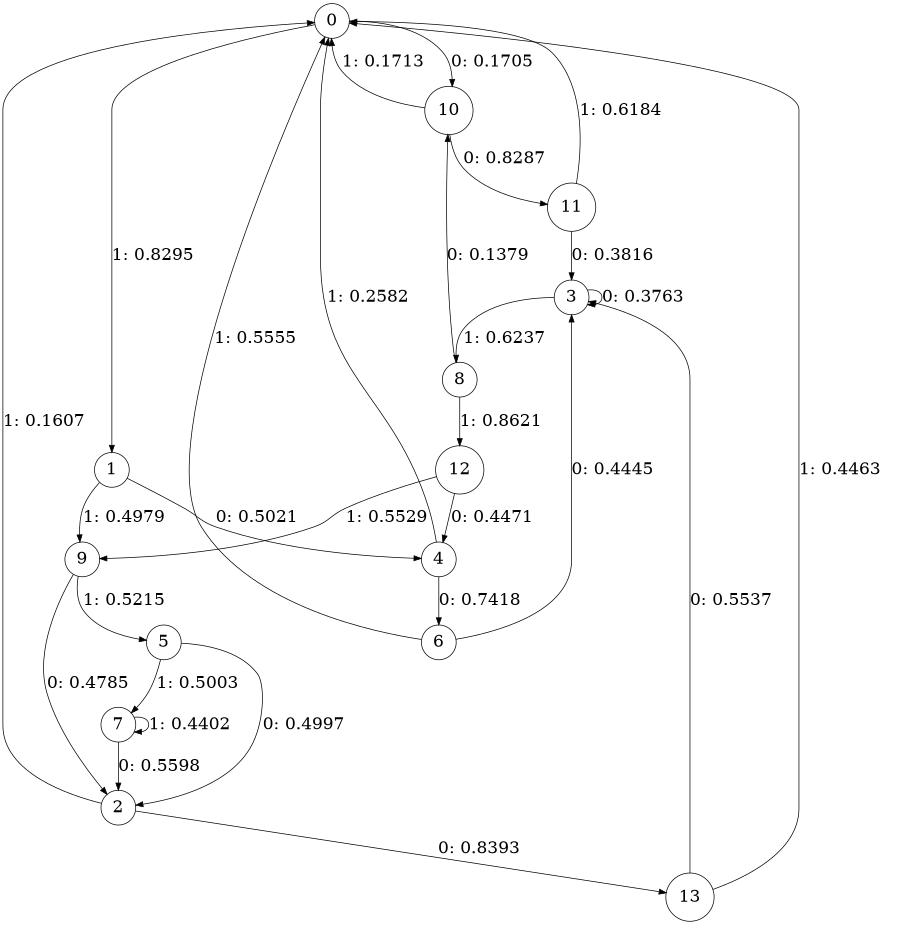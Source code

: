 digraph "ch13faceL7" {
size = "6,8.5";
ratio = "fill";
node [shape = circle];
node [fontsize = 24];
edge [fontsize = 24];
0 -> 10 [label = "0: 0.1705   "];
0 -> 1 [label = "1: 0.8295   "];
1 -> 4 [label = "0: 0.5021   "];
1 -> 9 [label = "1: 0.4979   "];
2 -> 13 [label = "0: 0.8393   "];
2 -> 0 [label = "1: 0.1607   "];
3 -> 3 [label = "0: 0.3763   "];
3 -> 8 [label = "1: 0.6237   "];
4 -> 6 [label = "0: 0.7418   "];
4 -> 0 [label = "1: 0.2582   "];
5 -> 2 [label = "0: 0.4997   "];
5 -> 7 [label = "1: 0.5003   "];
6 -> 3 [label = "0: 0.4445   "];
6 -> 0 [label = "1: 0.5555   "];
7 -> 2 [label = "0: 0.5598   "];
7 -> 7 [label = "1: 0.4402   "];
8 -> 10 [label = "0: 0.1379   "];
8 -> 12 [label = "1: 0.8621   "];
9 -> 2 [label = "0: 0.4785   "];
9 -> 5 [label = "1: 0.5215   "];
10 -> 11 [label = "0: 0.8287   "];
10 -> 0 [label = "1: 0.1713   "];
11 -> 3 [label = "0: 0.3816   "];
11 -> 0 [label = "1: 0.6184   "];
12 -> 4 [label = "0: 0.4471   "];
12 -> 9 [label = "1: 0.5529   "];
13 -> 3 [label = "0: 0.5537   "];
13 -> 0 [label = "1: 0.4463   "];
}